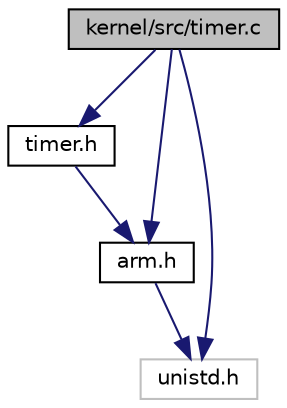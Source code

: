 digraph "kernel/src/timer.c"
{
 // LATEX_PDF_SIZE
  edge [fontname="Helvetica",fontsize="10",labelfontname="Helvetica",labelfontsize="10"];
  node [fontname="Helvetica",fontsize="10",shape=record];
  Node1 [label="kernel/src/timer.c",height=0.2,width=0.4,color="black", fillcolor="grey75", style="filled", fontcolor="black",tooltip="timer implementations for systick timer"];
  Node1 -> Node2 [color="midnightblue",fontsize="10",style="solid",fontname="Helvetica"];
  Node2 [label="timer.h",height=0.2,width=0.4,color="black", fillcolor="white", style="filled",URL="$timer_8h.html",tooltip="function prototypes for systick timer"];
  Node2 -> Node3 [color="midnightblue",fontsize="10",style="solid",fontname="Helvetica"];
  Node3 [label="arm.h",height=0.2,width=0.4,color="black", fillcolor="white", style="filled",URL="$arm_8h.html",tooltip="Assembly wrappers for arm instructions."];
  Node3 -> Node4 [color="midnightblue",fontsize="10",style="solid",fontname="Helvetica"];
  Node4 [label="unistd.h",height=0.2,width=0.4,color="grey75", fillcolor="white", style="filled",tooltip=" "];
  Node1 -> Node4 [color="midnightblue",fontsize="10",style="solid",fontname="Helvetica"];
  Node1 -> Node3 [color="midnightblue",fontsize="10",style="solid",fontname="Helvetica"];
}
